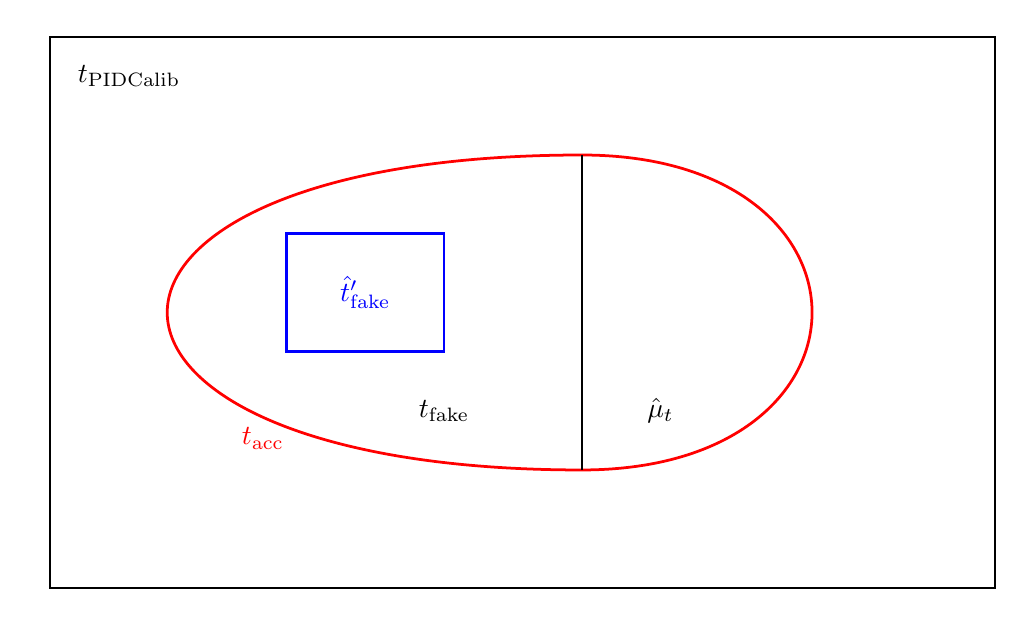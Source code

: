\begin{tikzpicture}
    \pgfdeclarelayer{nodelayer}
    \pgfdeclarelayer{edgelayer}
    \pgfsetlayers{nodelayer,edgelayer}

	\begin{pgfonlayer}{nodelayer}
		\node (0) at (-6, -3.5) {};
		\node (1) at (6, -3.5) {};
		\node (2) at (-6, 3.5) {};
		\node (3) at (6, 3.5) {};
		\node (6) at (-5, 3) {$t_\text{PIDCalib}$};
		\node (7) at (-6, 3) {};
		\node (8) at (-6, -3) {};
		\node (9) at (6, -3) {};
		\node (10) at (6, 3) {};
        \node[red] (11) at (-3.3, -1.6) {$t_\text{acc}$};
		\node (14) at (0.75, -2) {};
		\node (15) at (0.75, 2) {};
		\node (17) at (-1, -1.25) {$t_\text{fake}$};
		\node (18) at (1.75, -1.25) {$\hat{\mu}_t$};
		\node (19) at (-3, 1) {};
		\node (20) at (-3, -0.5) {};
		\node (21) at (-1, -0.5) {};
		\node (22) at (-1, 1) {};
		\node (23) at (-2, 0.25) {};
        \node[blue] (24) at (-2, 0.25) {$\hat{t}'_\text{fake}$};
	\end{pgfonlayer}
	\begin{pgfonlayer}{edgelayer}
        \draw[line width=0.3mm] (1.center)
			 to (0.center)
			 to (2.center)
			 to (3.center)
			 to cycle;
        \draw[red, line width=0.35mm] (15.center)
			 to [in=180, out=180, looseness=4.50] (14.center)
			 to [in=0, out=0, looseness=2.50] cycle;
        \draw[line width=0.3mm] (15.center)
			 to (14.center);
        \draw[blue, line width=0.35mm] (19.center)
			 to (22.center)
			 to (21.center)
			 to (20.center)
			 to cycle;
	\end{pgfonlayer}
\end{tikzpicture}
